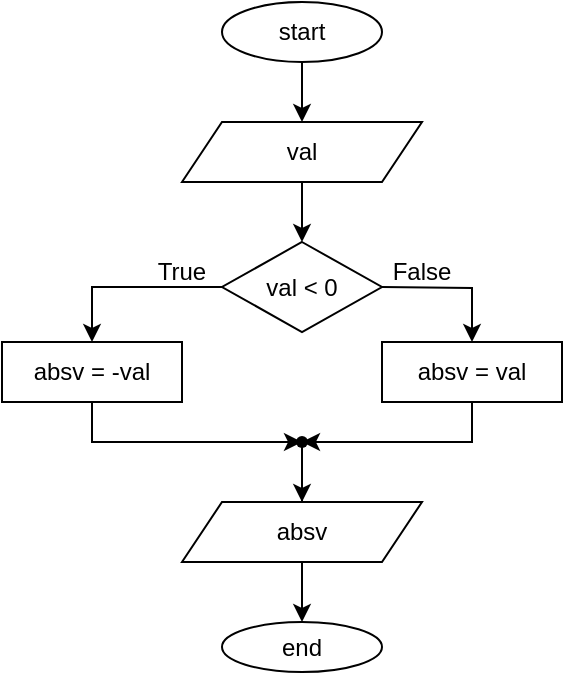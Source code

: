 <mxfile version="28.2.5">
  <diagram name="Page-1" id="N22pJcAk_Xkx7xNmMhne">
    <mxGraphModel dx="1081" dy="802" grid="1" gridSize="10" guides="1" tooltips="1" connect="1" arrows="1" fold="1" page="1" pageScale="1" pageWidth="827" pageHeight="1169" math="0" shadow="0">
      <root>
        <mxCell id="0" />
        <mxCell id="1" parent="0" />
        <mxCell id="CVNRj6PSU8cSWjk6QRYD-3" value="" style="edgeStyle=orthogonalEdgeStyle;rounded=0;orthogonalLoop=1;jettySize=auto;html=1;" edge="1" parent="1" source="CVNRj6PSU8cSWjk6QRYD-1" target="CVNRj6PSU8cSWjk6QRYD-2">
          <mxGeometry relative="1" as="geometry" />
        </mxCell>
        <mxCell id="CVNRj6PSU8cSWjk6QRYD-1" value="start" style="ellipse;whiteSpace=wrap;html=1;" vertex="1" parent="1">
          <mxGeometry x="360" y="40" width="80" height="30" as="geometry" />
        </mxCell>
        <mxCell id="CVNRj6PSU8cSWjk6QRYD-5" value="" style="edgeStyle=orthogonalEdgeStyle;rounded=0;orthogonalLoop=1;jettySize=auto;html=1;" edge="1" parent="1" source="CVNRj6PSU8cSWjk6QRYD-2" target="CVNRj6PSU8cSWjk6QRYD-4">
          <mxGeometry relative="1" as="geometry" />
        </mxCell>
        <mxCell id="CVNRj6PSU8cSWjk6QRYD-2" value="val" style="shape=parallelogram;perimeter=parallelogramPerimeter;whiteSpace=wrap;html=1;fixedSize=1;" vertex="1" parent="1">
          <mxGeometry x="340" y="100" width="120" height="30" as="geometry" />
        </mxCell>
        <mxCell id="CVNRj6PSU8cSWjk6QRYD-7" value="" style="edgeStyle=orthogonalEdgeStyle;rounded=0;orthogonalLoop=1;jettySize=auto;html=1;" edge="1" parent="1" source="CVNRj6PSU8cSWjk6QRYD-4" target="CVNRj6PSU8cSWjk6QRYD-6">
          <mxGeometry relative="1" as="geometry" />
        </mxCell>
        <mxCell id="CVNRj6PSU8cSWjk6QRYD-4" value="val &amp;lt; 0" style="rhombus;whiteSpace=wrap;html=1;" vertex="1" parent="1">
          <mxGeometry x="360" y="160" width="80" height="45" as="geometry" />
        </mxCell>
        <mxCell id="CVNRj6PSU8cSWjk6QRYD-9" value="" style="edgeStyle=orthogonalEdgeStyle;rounded=0;orthogonalLoop=1;jettySize=auto;html=1;" edge="1" parent="1" source="CVNRj6PSU8cSWjk6QRYD-6" target="CVNRj6PSU8cSWjk6QRYD-8">
          <mxGeometry relative="1" as="geometry">
            <Array as="points">
              <mxPoint x="295" y="260" />
            </Array>
          </mxGeometry>
        </mxCell>
        <mxCell id="CVNRj6PSU8cSWjk6QRYD-6" value="absv = -val" style="whiteSpace=wrap;html=1;" vertex="1" parent="1">
          <mxGeometry x="250" y="210" width="90" height="30" as="geometry" />
        </mxCell>
        <mxCell id="CVNRj6PSU8cSWjk6QRYD-15" value="" style="edgeStyle=orthogonalEdgeStyle;rounded=0;orthogonalLoop=1;jettySize=auto;html=1;" edge="1" parent="1" source="CVNRj6PSU8cSWjk6QRYD-8" target="CVNRj6PSU8cSWjk6QRYD-14">
          <mxGeometry relative="1" as="geometry" />
        </mxCell>
        <mxCell id="CVNRj6PSU8cSWjk6QRYD-8" value="" style="shape=waypoint;sketch=0;size=6;pointerEvents=1;points=[];fillColor=default;resizable=0;rotatable=0;perimeter=centerPerimeter;snapToPoint=1;" vertex="1" parent="1">
          <mxGeometry x="390" y="250" width="20" height="20" as="geometry" />
        </mxCell>
        <mxCell id="CVNRj6PSU8cSWjk6QRYD-17" value="" style="edgeStyle=orthogonalEdgeStyle;rounded=0;orthogonalLoop=1;jettySize=auto;html=1;" edge="1" parent="1" source="CVNRj6PSU8cSWjk6QRYD-14" target="CVNRj6PSU8cSWjk6QRYD-16">
          <mxGeometry relative="1" as="geometry" />
        </mxCell>
        <mxCell id="CVNRj6PSU8cSWjk6QRYD-14" value="absv" style="shape=parallelogram;perimeter=parallelogramPerimeter;whiteSpace=wrap;html=1;fixedSize=1;" vertex="1" parent="1">
          <mxGeometry x="340" y="290" width="120" height="30" as="geometry" />
        </mxCell>
        <mxCell id="CVNRj6PSU8cSWjk6QRYD-16" value="end" style="ellipse;whiteSpace=wrap;html=1;" vertex="1" parent="1">
          <mxGeometry x="360" y="350" width="80" height="25" as="geometry" />
        </mxCell>
        <mxCell id="CVNRj6PSU8cSWjk6QRYD-18" value="True" style="text;html=1;align=center;verticalAlign=middle;whiteSpace=wrap;rounded=0;" vertex="1" parent="1">
          <mxGeometry x="310" y="160" width="60" height="30" as="geometry" />
        </mxCell>
        <mxCell id="CVNRj6PSU8cSWjk6QRYD-19" value="False" style="text;html=1;align=center;verticalAlign=middle;whiteSpace=wrap;rounded=0;" vertex="1" parent="1">
          <mxGeometry x="430" y="160" width="60" height="30" as="geometry" />
        </mxCell>
        <mxCell id="CVNRj6PSU8cSWjk6QRYD-20" value="absv = val" style="whiteSpace=wrap;html=1;" vertex="1" parent="1">
          <mxGeometry x="440" y="210" width="90" height="30" as="geometry" />
        </mxCell>
        <mxCell id="CVNRj6PSU8cSWjk6QRYD-21" value="" style="endArrow=classic;html=1;rounded=0;entryX=0.5;entryY=0;entryDx=0;entryDy=0;exitX=1;exitY=0.5;exitDx=0;exitDy=0;" edge="1" parent="1" source="CVNRj6PSU8cSWjk6QRYD-4" target="CVNRj6PSU8cSWjk6QRYD-20">
          <mxGeometry width="50" height="50" relative="1" as="geometry">
            <mxPoint x="380" y="260" as="sourcePoint" />
            <mxPoint x="430" y="210" as="targetPoint" />
            <Array as="points">
              <mxPoint x="485" y="183" />
            </Array>
          </mxGeometry>
        </mxCell>
        <mxCell id="CVNRj6PSU8cSWjk6QRYD-23" value="" style="endArrow=classic;html=1;rounded=0;exitX=0.5;exitY=1;exitDx=0;exitDy=0;entryX=0.73;entryY=0.2;entryDx=0;entryDy=0;entryPerimeter=0;" edge="1" parent="1" source="CVNRj6PSU8cSWjk6QRYD-20" target="CVNRj6PSU8cSWjk6QRYD-8">
          <mxGeometry width="50" height="50" relative="1" as="geometry">
            <mxPoint x="380" y="260" as="sourcePoint" />
            <mxPoint x="430" y="210" as="targetPoint" />
            <Array as="points">
              <mxPoint x="485" y="260" />
            </Array>
          </mxGeometry>
        </mxCell>
      </root>
    </mxGraphModel>
  </diagram>
</mxfile>
